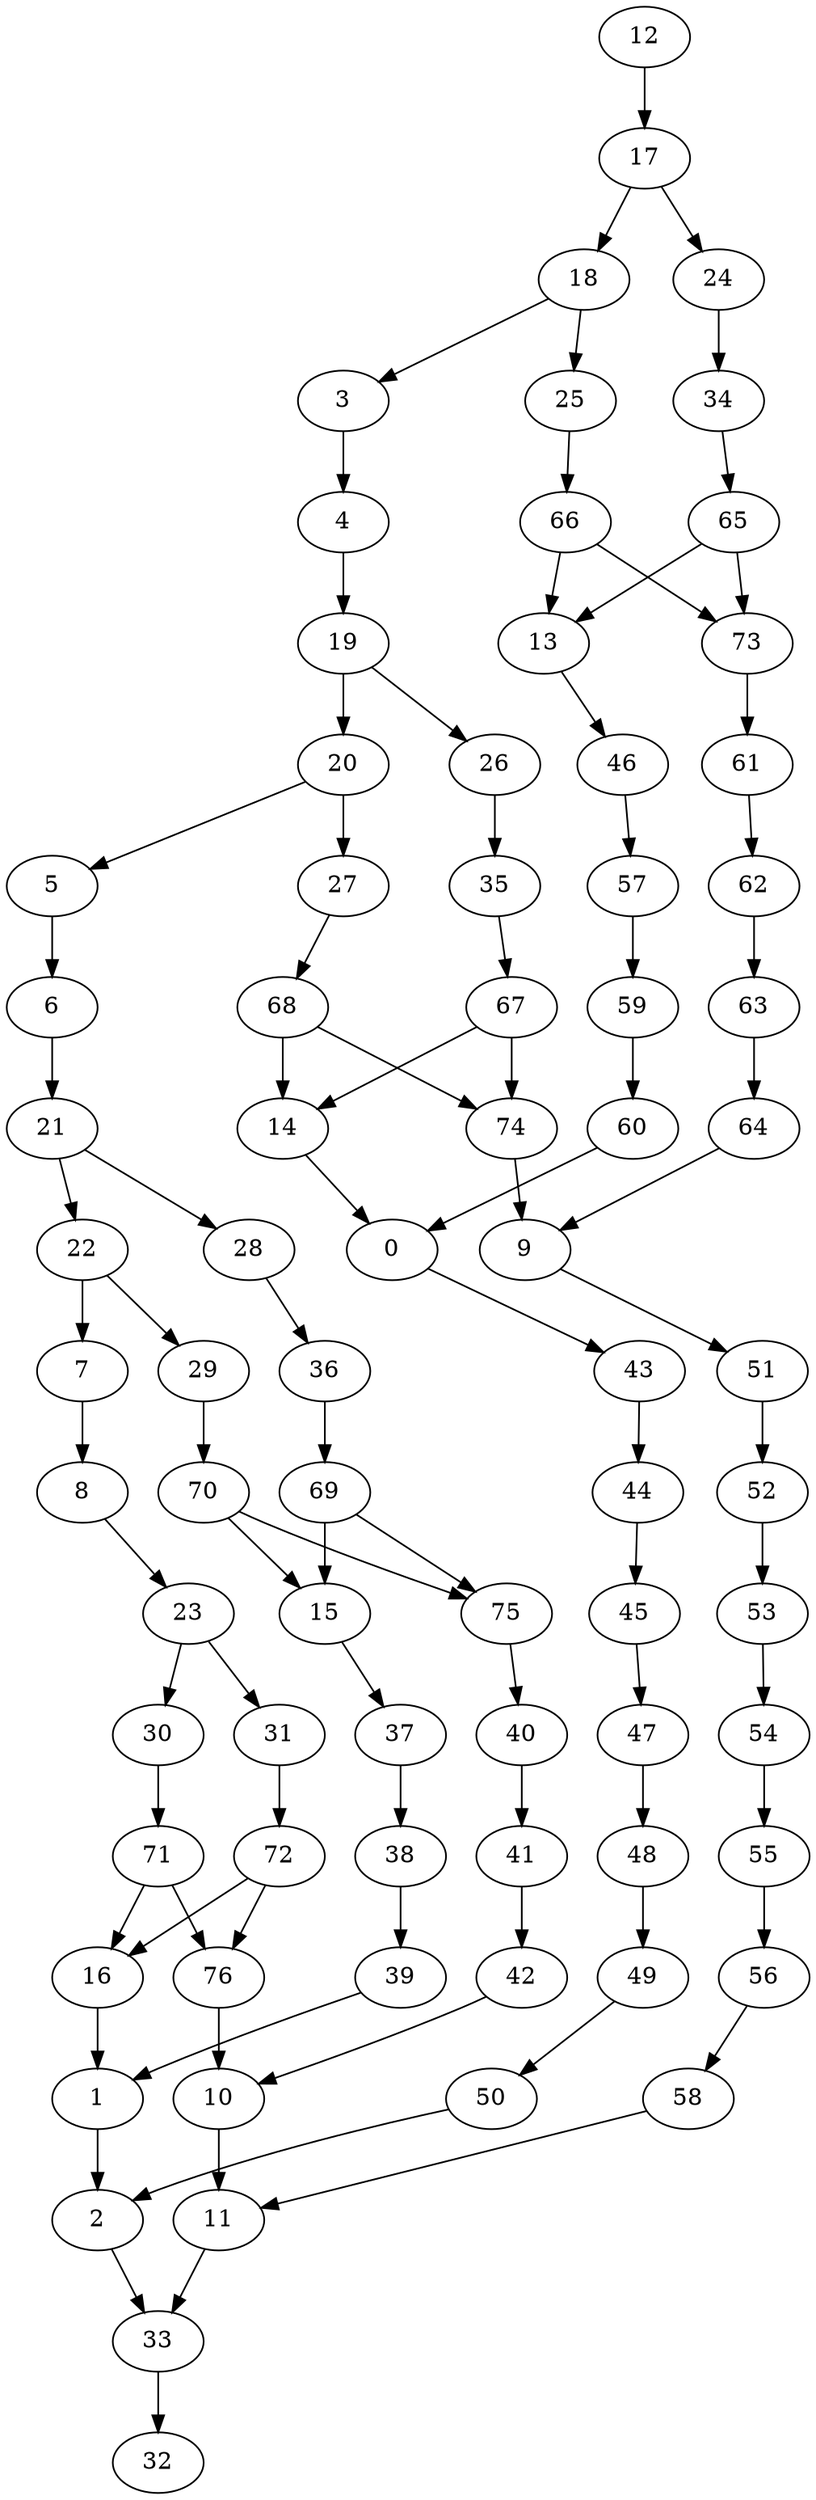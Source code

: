 digraph g {
0;
1;
2;
3;
4;
5;
6;
7;
8;
9;
10;
11;
12;
13;
14;
15;
16;
17;
18;
19;
20;
21;
22;
23;
24;
25;
26;
27;
28;
29;
30;
31;
32;
33;
34;
35;
36;
37;
38;
39;
40;
41;
42;
43;
44;
45;
46;
47;
48;
49;
50;
51;
52;
53;
54;
55;
56;
57;
58;
59;
60;
61;
62;
63;
64;
65;
66;
67;
68;
69;
70;
71;
72;
73;
74;
75;
76;
0 -> 43 [weight=0];
1 -> 2 [weight=0];
2 -> 33 [weight=0];
3 -> 4 [weight=0];
4 -> 19 [weight=1];
5 -> 6 [weight=0];
6 -> 21 [weight=2];
7 -> 8 [weight=0];
8 -> 23 [weight=0];
9 -> 51 [weight=0];
10 -> 11 [weight=1];
11 -> 33 [weight=0];
12 -> 17 [weight=0];
13 -> 46 [weight=0];
14 -> 0 [weight=0];
15 -> 37 [weight=0];
16 -> 1 [weight=0];
17 -> 18 [weight=0];
17 -> 24 [weight=0];
18 -> 25 [weight=0];
18 -> 3 [weight=0];
19 -> 20 [weight=1];
19 -> 26 [weight=0];
20 -> 27 [weight=1];
20 -> 5 [weight=0];
21 -> 22 [weight=0];
21 -> 28 [weight=0];
22 -> 29 [weight=0];
22 -> 7 [weight=1];
23 -> 30 [weight=0];
23 -> 31 [weight=0];
24 -> 34 [weight=2];
25 -> 66 [weight=0];
26 -> 35 [weight=1];
27 -> 68 [weight=0];
28 -> 36 [weight=0];
29 -> 70 [weight=0];
30 -> 71 [weight=1];
31 -> 72 [weight=0];
33 -> 32 [weight=0];
34 -> 65 [weight=0];
35 -> 67 [weight=0];
36 -> 69 [weight=0];
37 -> 38 [weight=0];
38 -> 39 [weight=0];
39 -> 1 [weight=0];
40 -> 41 [weight=1];
41 -> 42 [weight=4];
42 -> 10 [weight=0];
43 -> 44 [weight=0];
44 -> 45 [weight=0];
45 -> 47 [weight=0];
46 -> 57 [weight=0];
47 -> 48 [weight=0];
48 -> 49 [weight=0];
49 -> 50 [weight=0];
50 -> 2 [weight=0];
51 -> 52 [weight=0];
52 -> 53 [weight=5];
53 -> 54 [weight=0];
54 -> 55 [weight=0];
55 -> 56 [weight=0];
56 -> 58 [weight=0];
57 -> 59 [weight=0];
58 -> 11 [weight=0];
59 -> 60 [weight=0];
60 -> 0 [weight=0];
61 -> 62 [weight=0];
62 -> 63 [weight=0];
63 -> 64 [weight=0];
64 -> 9 [weight=0];
65 -> 13 [weight=0];
65 -> 73 [weight=0];
66 -> 13 [weight=0];
66 -> 73 [weight=0];
67 -> 14 [weight=0];
67 -> 74 [weight=1];
68 -> 74 [weight=0];
68 -> 14 [weight=1];
69 -> 15 [weight=2];
69 -> 75 [weight=0];
70 -> 75 [weight=0];
70 -> 15 [weight=0];
71 -> 76 [weight=1];
71 -> 16 [weight=0];
72 -> 76 [weight=0];
72 -> 16 [weight=1];
73 -> 61 [weight=3];
74 -> 9 [weight=0];
75 -> 40 [weight=0];
76 -> 10 [weight=0];
}
